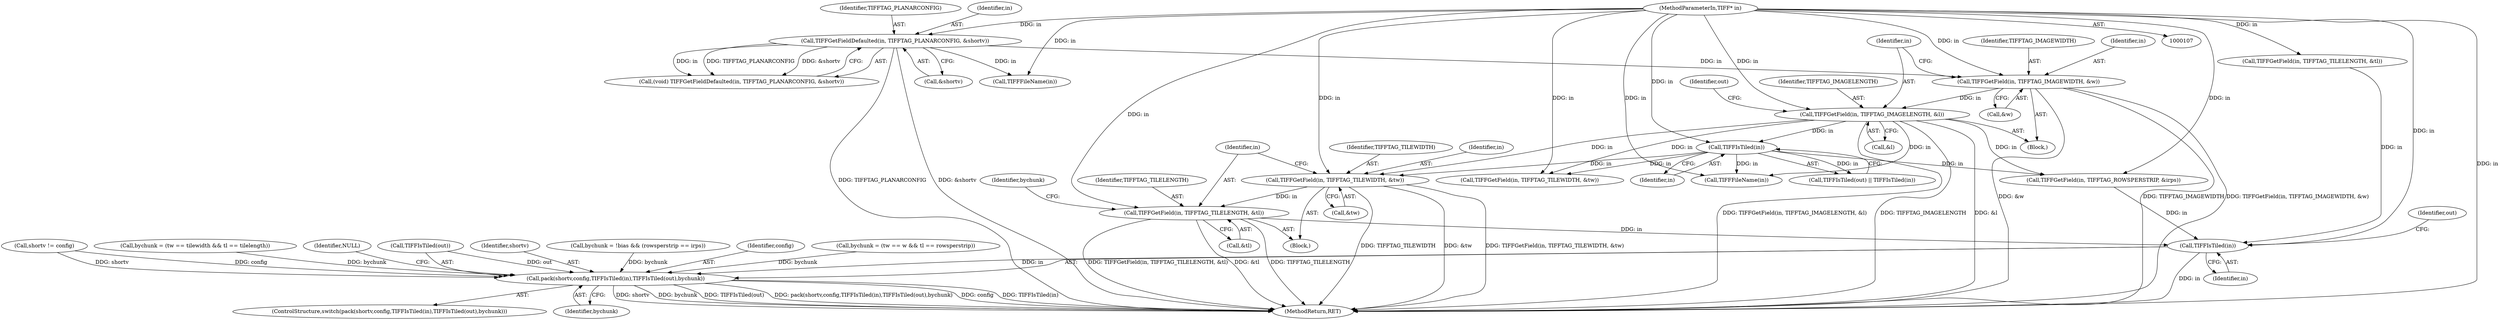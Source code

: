 digraph "0_libtiff_5c080298d59efa53264d7248bbe3a04660db6ef7_1@pointer" {
"1000231" [label="(Call,TIFFGetField(in, TIFFTAG_TILEWIDTH, &tw))"];
"1000151" [label="(Call,TIFFGetField(in, TIFFTAG_IMAGELENGTH, &l))"];
"1000146" [label="(Call,TIFFGetField(in, TIFFTAG_IMAGEWIDTH, &w))"];
"1000121" [label="(Call,TIFFGetFieldDefaulted(in, TIFFTAG_PLANARCONFIG, &shortv))"];
"1000108" [label="(MethodParameterIn,TIFF* in)"];
"1000161" [label="(Call,TIFFIsTiled(in))"];
"1000236" [label="(Call,TIFFGetField(in, TIFFTAG_TILELENGTH, &tl))"];
"1000254" [label="(Call,TIFFIsTiled(in))"];
"1000251" [label="(Call,pack(shortv,config,TIFFIsTiled(in),TIFFIsTiled(out),bychunk))"];
"1000234" [label="(Call,&tw)"];
"1000124" [label="(Call,&shortv)"];
"1000238" [label="(Identifier,TIFFTAG_TILELENGTH)"];
"1000252" [label="(Identifier,shortv)"];
"1000250" [label="(ControlStructure,switch(pack(shortv,config,TIFFIsTiled(in),TIFFIsTiled(out),bychunk)))"];
"1000171" [label="(Call,TIFFGetField(in, TIFFTAG_ROWSPERSTRIP, &irps))"];
"1000149" [label="(Call,&w)"];
"1000176" [label="(Call,bychunk = !bias && (rowsperstrip == irps))"];
"1000121" [label="(Call,TIFFGetFieldDefaulted(in, TIFFTAG_PLANARCONFIG, &shortv))"];
"1000151" [label="(Call,TIFFGetField(in, TIFFTAG_IMAGELENGTH, &l))"];
"1000258" [label="(Identifier,bychunk)"];
"1000160" [label="(Identifier,out)"];
"1000153" [label="(Identifier,TIFFTAG_IMAGELENGTH)"];
"1000146" [label="(Call,TIFFGetField(in, TIFFTAG_IMAGEWIDTH, &w))"];
"1000202" [label="(Call,TIFFGetField(in, TIFFTAG_TILEWIDTH, &tw))"];
"1000147" [label="(Identifier,in)"];
"1000162" [label="(Identifier,in)"];
"1000253" [label="(Identifier,config)"];
"1000122" [label="(Identifier,in)"];
"1000233" [label="(Identifier,TIFFTAG_TILEWIDTH)"];
"1000152" [label="(Identifier,in)"];
"1000254" [label="(Call,TIFFIsTiled(in))"];
"1000241" [label="(Call,bychunk = (tw == w && tl == rowsperstrip))"];
"1000232" [label="(Identifier,in)"];
"1000192" [label="(Call,TIFFFileName(in))"];
"1000231" [label="(Call,TIFFGetField(in, TIFFTAG_TILEWIDTH, &tw))"];
"1000300" [label="(MethodReturn,RET)"];
"1000112" [label="(Block,)"];
"1000119" [label="(Call,(void) TIFFGetFieldDefaulted(in, TIFFTAG_PLANARCONFIG, &shortv))"];
"1000212" [label="(Call,TIFFGetField(in, TIFFTAG_TILELENGTH, &tl))"];
"1000242" [label="(Identifier,bychunk)"];
"1000257" [label="(Identifier,out)"];
"1000161" [label="(Call,TIFFIsTiled(in))"];
"1000255" [label="(Identifier,in)"];
"1000148" [label="(Identifier,TIFFTAG_IMAGEWIDTH)"];
"1000123" [label="(Identifier,TIFFTAG_PLANARCONFIG)"];
"1000128" [label="(Call,shortv != config)"];
"1000158" [label="(Call,TIFFIsTiled(out) || TIFFIsTiled(in))"];
"1000220" [label="(Call,bychunk = (tw == tilewidth && tl == tilelength))"];
"1000299" [label="(Identifier,NULL)"];
"1000256" [label="(Call,TIFFIsTiled(out))"];
"1000237" [label="(Identifier,in)"];
"1000230" [label="(Block,)"];
"1000154" [label="(Call,&l)"];
"1000108" [label="(MethodParameterIn,TIFF* in)"];
"1000236" [label="(Call,TIFFGetField(in, TIFFTAG_TILELENGTH, &tl))"];
"1000142" [label="(Call,TIFFFileName(in))"];
"1000239" [label="(Call,&tl)"];
"1000251" [label="(Call,pack(shortv,config,TIFFIsTiled(in),TIFFIsTiled(out),bychunk))"];
"1000231" -> "1000230"  [label="AST: "];
"1000231" -> "1000234"  [label="CFG: "];
"1000232" -> "1000231"  [label="AST: "];
"1000233" -> "1000231"  [label="AST: "];
"1000234" -> "1000231"  [label="AST: "];
"1000237" -> "1000231"  [label="CFG: "];
"1000231" -> "1000300"  [label="DDG: TIFFGetField(in, TIFFTAG_TILEWIDTH, &tw)"];
"1000231" -> "1000300"  [label="DDG: TIFFTAG_TILEWIDTH"];
"1000231" -> "1000300"  [label="DDG: &tw"];
"1000151" -> "1000231"  [label="DDG: in"];
"1000161" -> "1000231"  [label="DDG: in"];
"1000108" -> "1000231"  [label="DDG: in"];
"1000231" -> "1000236"  [label="DDG: in"];
"1000151" -> "1000112"  [label="AST: "];
"1000151" -> "1000154"  [label="CFG: "];
"1000152" -> "1000151"  [label="AST: "];
"1000153" -> "1000151"  [label="AST: "];
"1000154" -> "1000151"  [label="AST: "];
"1000160" -> "1000151"  [label="CFG: "];
"1000151" -> "1000300"  [label="DDG: TIFFGetField(in, TIFFTAG_IMAGELENGTH, &l)"];
"1000151" -> "1000300"  [label="DDG: TIFFTAG_IMAGELENGTH"];
"1000151" -> "1000300"  [label="DDG: &l"];
"1000146" -> "1000151"  [label="DDG: in"];
"1000108" -> "1000151"  [label="DDG: in"];
"1000151" -> "1000161"  [label="DDG: in"];
"1000151" -> "1000171"  [label="DDG: in"];
"1000151" -> "1000192"  [label="DDG: in"];
"1000151" -> "1000202"  [label="DDG: in"];
"1000146" -> "1000112"  [label="AST: "];
"1000146" -> "1000149"  [label="CFG: "];
"1000147" -> "1000146"  [label="AST: "];
"1000148" -> "1000146"  [label="AST: "];
"1000149" -> "1000146"  [label="AST: "];
"1000152" -> "1000146"  [label="CFG: "];
"1000146" -> "1000300"  [label="DDG: &w"];
"1000146" -> "1000300"  [label="DDG: TIFFTAG_IMAGEWIDTH"];
"1000146" -> "1000300"  [label="DDG: TIFFGetField(in, TIFFTAG_IMAGEWIDTH, &w)"];
"1000121" -> "1000146"  [label="DDG: in"];
"1000108" -> "1000146"  [label="DDG: in"];
"1000121" -> "1000119"  [label="AST: "];
"1000121" -> "1000124"  [label="CFG: "];
"1000122" -> "1000121"  [label="AST: "];
"1000123" -> "1000121"  [label="AST: "];
"1000124" -> "1000121"  [label="AST: "];
"1000119" -> "1000121"  [label="CFG: "];
"1000121" -> "1000300"  [label="DDG: TIFFTAG_PLANARCONFIG"];
"1000121" -> "1000300"  [label="DDG: &shortv"];
"1000121" -> "1000119"  [label="DDG: in"];
"1000121" -> "1000119"  [label="DDG: TIFFTAG_PLANARCONFIG"];
"1000121" -> "1000119"  [label="DDG: &shortv"];
"1000108" -> "1000121"  [label="DDG: in"];
"1000121" -> "1000142"  [label="DDG: in"];
"1000108" -> "1000107"  [label="AST: "];
"1000108" -> "1000300"  [label="DDG: in"];
"1000108" -> "1000142"  [label="DDG: in"];
"1000108" -> "1000161"  [label="DDG: in"];
"1000108" -> "1000171"  [label="DDG: in"];
"1000108" -> "1000192"  [label="DDG: in"];
"1000108" -> "1000202"  [label="DDG: in"];
"1000108" -> "1000212"  [label="DDG: in"];
"1000108" -> "1000236"  [label="DDG: in"];
"1000108" -> "1000254"  [label="DDG: in"];
"1000161" -> "1000158"  [label="AST: "];
"1000161" -> "1000162"  [label="CFG: "];
"1000162" -> "1000161"  [label="AST: "];
"1000158" -> "1000161"  [label="CFG: "];
"1000161" -> "1000158"  [label="DDG: in"];
"1000161" -> "1000171"  [label="DDG: in"];
"1000161" -> "1000192"  [label="DDG: in"];
"1000161" -> "1000202"  [label="DDG: in"];
"1000236" -> "1000230"  [label="AST: "];
"1000236" -> "1000239"  [label="CFG: "];
"1000237" -> "1000236"  [label="AST: "];
"1000238" -> "1000236"  [label="AST: "];
"1000239" -> "1000236"  [label="AST: "];
"1000242" -> "1000236"  [label="CFG: "];
"1000236" -> "1000300"  [label="DDG: TIFFGetField(in, TIFFTAG_TILELENGTH, &tl)"];
"1000236" -> "1000300"  [label="DDG: &tl"];
"1000236" -> "1000300"  [label="DDG: TIFFTAG_TILELENGTH"];
"1000236" -> "1000254"  [label="DDG: in"];
"1000254" -> "1000251"  [label="AST: "];
"1000254" -> "1000255"  [label="CFG: "];
"1000255" -> "1000254"  [label="AST: "];
"1000257" -> "1000254"  [label="CFG: "];
"1000254" -> "1000300"  [label="DDG: in"];
"1000254" -> "1000251"  [label="DDG: in"];
"1000171" -> "1000254"  [label="DDG: in"];
"1000212" -> "1000254"  [label="DDG: in"];
"1000251" -> "1000250"  [label="AST: "];
"1000251" -> "1000258"  [label="CFG: "];
"1000252" -> "1000251"  [label="AST: "];
"1000253" -> "1000251"  [label="AST: "];
"1000256" -> "1000251"  [label="AST: "];
"1000258" -> "1000251"  [label="AST: "];
"1000299" -> "1000251"  [label="CFG: "];
"1000251" -> "1000300"  [label="DDG: pack(shortv,config,TIFFIsTiled(in),TIFFIsTiled(out),bychunk)"];
"1000251" -> "1000300"  [label="DDG: config"];
"1000251" -> "1000300"  [label="DDG: TIFFIsTiled(in)"];
"1000251" -> "1000300"  [label="DDG: shortv"];
"1000251" -> "1000300"  [label="DDG: bychunk"];
"1000251" -> "1000300"  [label="DDG: TIFFIsTiled(out)"];
"1000128" -> "1000251"  [label="DDG: shortv"];
"1000128" -> "1000251"  [label="DDG: config"];
"1000256" -> "1000251"  [label="DDG: out"];
"1000220" -> "1000251"  [label="DDG: bychunk"];
"1000241" -> "1000251"  [label="DDG: bychunk"];
"1000176" -> "1000251"  [label="DDG: bychunk"];
}
